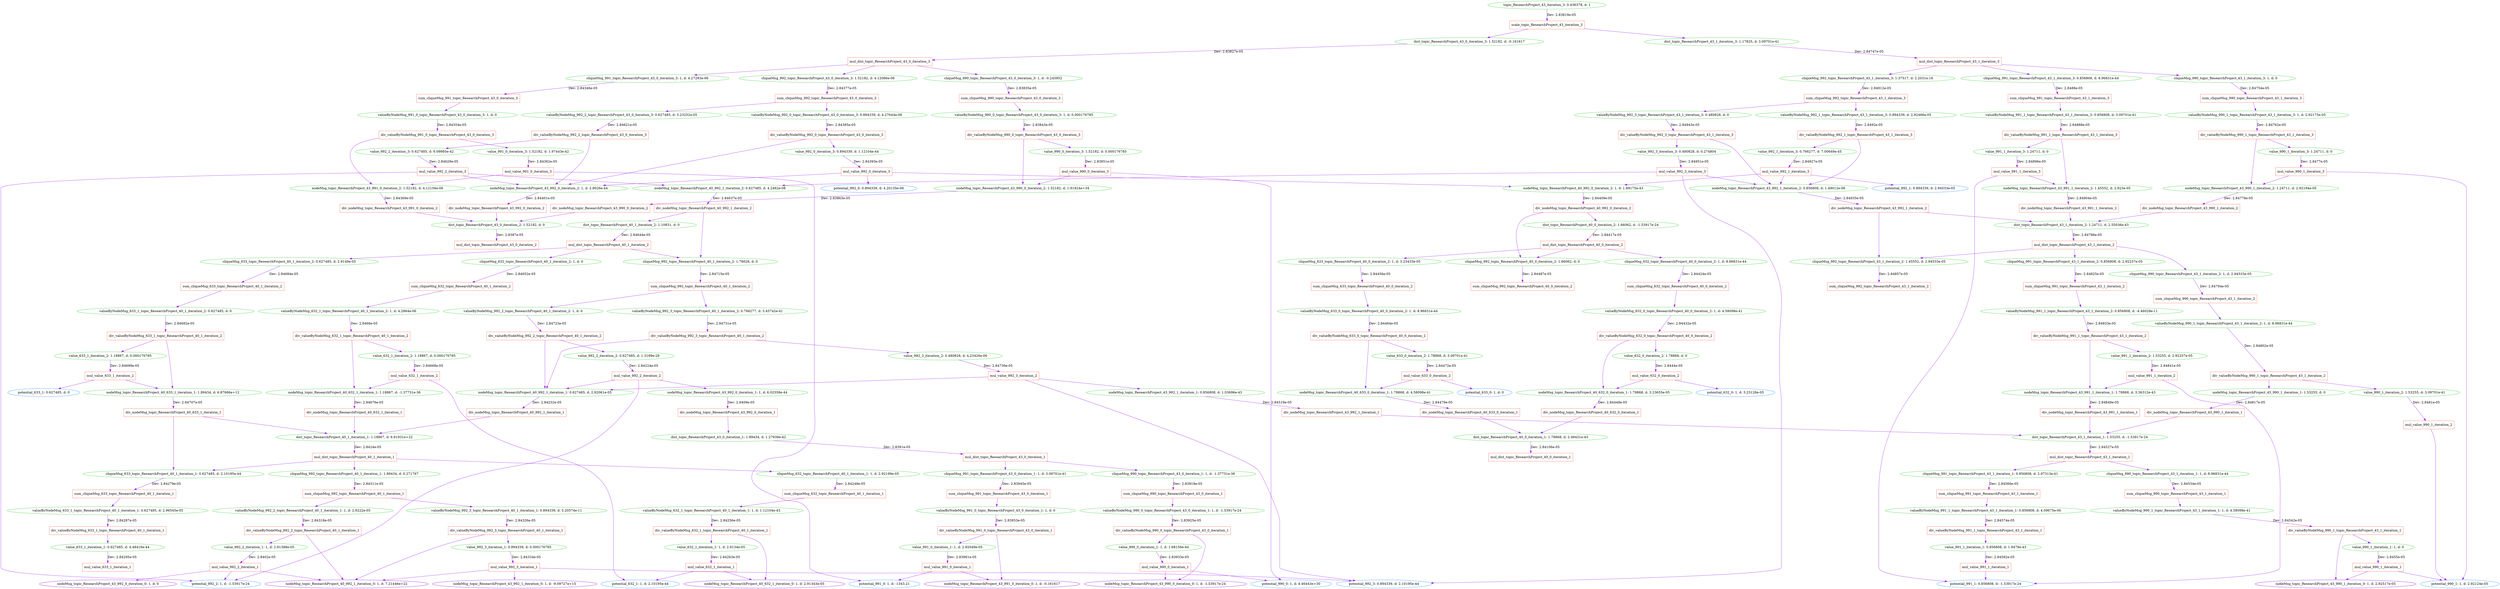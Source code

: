 digraph G {
0 [label="topic_ResearchProject_43_iteration_3: 0.436378, d: 1", shape=oval, color=limegreen];
1 [label="scale_topic_ResearchProject_43_iteration_3", shape=box, color=tomato];
2 [label="dist_topic_ResearchProject_43_0_iteration_3: 1.52182, d: -0.161617", shape=oval, color=limegreen];
3 [label="mul_dist_topic_ResearchProject_43_0_iteration_3", shape=box, color=tomato];
4 [label="cliqueMsg_990_topic_ResearchProject_43_0_iteration_3: 1, d: -0.245952", shape=oval, color=limegreen];
5 [label="sum_cliqueMsg_990_topic_ResearchProject_43_0_iteration_3", shape=box, color=tomato];
6 [label="valueByNodeMsg_990_0_topic_ResearchProject_43_0_iteration_3: 1, d: 0.000176785", shape=oval, color=limegreen];
7 [label="div_valueByNodeMsg_990_0_topic_ResearchProject_43_0_iteration_3", shape=box, color=tomato];
8 [label="value_990_0_iteration_3: 1.52182, d: 0.000176785", shape=oval, color=limegreen];
9 [label="mul_value_990_0_iteration_3", shape=box, color=tomato];
10 [label="potential_990_0: 1, d: 4.46443e+30", shape=oval, color=dodgerblue];
11 [label="nodeMsg_topic_ResearchProject_43_990_0_iteration_2: 1.52182, d: 1.91924e+34", shape=oval, color=limegreen];
12 [label="div_nodeMsg_topic_ResearchProject_43_990_0_iteration_2", shape=box, color=tomato];
13 [label="dist_topic_ResearchProject_43_0_iteration_2: 1.52182, d: 0", shape=oval, color=limegreen];
14 [label="mul_dist_topic_ResearchProject_43_0_iteration_2", shape=box, color=tomato];
15 [label="cliqueMsg_991_topic_ResearchProject_43_0_iteration_3: 1, d: 4.27293e-06", shape=oval, color=limegreen];
16 [label="sum_cliqueMsg_991_topic_ResearchProject_43_0_iteration_3", shape=box, color=tomato];
17 [label="valueByNodeMsg_991_0_topic_ResearchProject_43_0_iteration_3: 1, d: 0", shape=oval, color=limegreen];
18 [label="div_valueByNodeMsg_991_0_topic_ResearchProject_43_0_iteration_3", shape=box, color=tomato];
19 [label="value_991_0_iteration_3: 1.52182, d: 1.97443e-42", shape=oval, color=limegreen];
20 [label="mul_value_991_0_iteration_3", shape=box, color=tomato];
21 [label="potential_991_0: 1, d: -1343.21", shape=oval, color=dodgerblue];
22 [label="nodeMsg_topic_ResearchProject_43_991_0_iteration_2: 1.52182, d: 4.12156e-06", shape=oval, color=limegreen];
23 [label="div_nodeMsg_topic_ResearchProject_43_991_0_iteration_2", shape=box, color=tomato];
24 [label="cliqueMsg_992_topic_ResearchProject_43_0_iteration_3: 1.52182, d: 4.12086e-06", shape=oval, color=limegreen];
25 [label="sum_cliqueMsg_992_topic_ResearchProject_43_0_iteration_3", shape=box, color=tomato];
26 [label="valueByNodeMsg_992_0_topic_ResearchProject_43_0_iteration_3: 0.894339, d: 4.27644e-06", shape=oval, color=limegreen];
27 [label="div_valueByNodeMsg_992_0_topic_ResearchProject_43_0_iteration_3", shape=box, color=tomato];
28 [label="value_992_0_iteration_3: 0.894339, d: 1.12104e-44", shape=oval, color=limegreen];
29 [label="mul_value_992_0_iteration_3", shape=box, color=tomato];
30 [label="potential_992_0: 0.894339, d: 4.20135e-06", shape=oval, color=dodgerblue];
31 [label="nodeMsg_topic_ResearchProject_43_992_0_iteration_2: 1, d: 2.8026e-44", shape=oval, color=limegreen];
32 [label="div_nodeMsg_topic_ResearchProject_43_992_0_iteration_2", shape=box, color=tomato];
33 [label="nodeMsg_topic_ResearchProject_40_992_0_iteration_2: 1, d: 1.89175e-43", shape=oval, color=limegreen];
34 [label="div_nodeMsg_topic_ResearchProject_40_992_0_iteration_2", shape=box, color=tomato];
35 [label="dist_topic_ResearchProject_40_0_iteration_2: 1.66062, d: -1.53917e-24", shape=oval, color=limegreen];
36 [label="mul_dist_topic_ResearchProject_40_0_iteration_2", shape=box, color=tomato];
37 [label="cliqueMsg_632_topic_ResearchProject_40_0_iteration_2: 1, d: 8.96831e-44", shape=oval, color=limegreen];
38 [label="sum_cliqueMsg_632_topic_ResearchProject_40_0_iteration_2", shape=box, color=tomato];
39 [label="valueByNodeMsg_632_0_topic_ResearchProject_40_0_iteration_2: 1, d: 4.58098e-41", shape=oval, color=limegreen];
40 [label="div_valueByNodeMsg_632_0_topic_ResearchProject_40_0_iteration_2", shape=box, color=tomato];
41 [label="value_632_0_iteration_2: 1.78868, d: 0", shape=oval, color=limegreen];
42 [label="mul_value_632_0_iteration_2", shape=box, color=tomato];
43 [label="potential_632_0: 1, d: 3.23126e-05", shape=oval, color=dodgerblue];
44 [label="nodeMsg_topic_ResearchProject_40_632_0_iteration_1: 1.78868, d: 3.23655e-05", shape=oval, color=limegreen];
45 [label="div_nodeMsg_topic_ResearchProject_40_632_0_iteration_1", shape=box, color=tomato];
46 [label="dist_topic_ResearchProject_40_0_iteration_1: 1.78868, d: 2.49431e-43", shape=oval, color=limegreen];
47 [label="mul_dist_topic_ResearchProject_40_0_iteration_1", shape=box, color=tomato];
48 [label="cliqueMsg_633_topic_ResearchProject_40_0_iteration_2: 1, d: 3.23433e-05", shape=oval, color=limegreen];
49 [label="sum_cliqueMsg_633_topic_ResearchProject_40_0_iteration_2", shape=box, color=tomato];
50 [label="valueByNodeMsg_633_0_topic_ResearchProject_40_0_iteration_2: 1, d: 8.96831e-44", shape=oval, color=limegreen];
51 [label="div_valueByNodeMsg_633_0_topic_ResearchProject_40_0_iteration_2", shape=box, color=tomato];
52 [label="value_633_0_iteration_2: 1.78868, d: 3.09701e-41", shape=oval, color=limegreen];
53 [label="mul_value_633_0_iteration_2", shape=box, color=tomato];
54 [label="potential_633_0: 1, d: 0", shape=oval, color=dodgerblue];
55 [label="nodeMsg_topic_ResearchProject_40_633_0_iteration_1: 1.78868, d: 4.58098e-41", shape=oval, color=limegreen];
56 [label="div_nodeMsg_topic_ResearchProject_40_633_0_iteration_1", shape=box, color=tomato];
57 [label="cliqueMsg_992_topic_ResearchProject_40_0_iteration_2: 1.66062, d: 0", shape=oval, color=limegreen];
58 [label="sum_cliqueMsg_992_topic_ResearchProject_40_0_iteration_2", shape=box, color=tomato];
59 [label="valueByNodeMsg_992_2_topic_ResearchProject_43_0_iteration_3: 0.627485, d: 3.23252e-05", shape=oval, color=limegreen];
60 [label="div_valueByNodeMsg_992_2_topic_ResearchProject_43_0_iteration_3", shape=box, color=tomato];
61 [label="value_992_2_iteration_3: 0.627485, d: 6.09985e-42", shape=oval, color=limegreen];
62 [label="mul_value_992_2_iteration_3", shape=box, color=tomato];
63 [label="potential_992_2: 1, d: -1.53917e-24", shape=oval, color=dodgerblue];
64 [label="nodeMsg_topic_ResearchProject_40_992_1_iteration_2: 0.627485, d: 4.2462e-08", shape=oval, color=limegreen];
65 [label="div_nodeMsg_topic_ResearchProject_40_992_1_iteration_2", shape=box, color=tomato];
66 [label="dist_topic_ResearchProject_40_1_iteration_2: 1.10831, d: 0", shape=oval, color=limegreen];
67 [label="mul_dist_topic_ResearchProject_40_1_iteration_2", shape=box, color=tomato];
68 [label="cliqueMsg_632_topic_ResearchProject_40_1_iteration_2: 1, d: 0", shape=oval, color=limegreen];
69 [label="sum_cliqueMsg_632_topic_ResearchProject_40_1_iteration_2", shape=box, color=tomato];
70 [label="valueByNodeMsg_632_1_topic_ResearchProject_40_1_iteration_2: 1, d: 4.2864e-06", shape=oval, color=limegreen];
71 [label="div_valueByNodeMsg_632_1_topic_ResearchProject_40_1_iteration_2", shape=box, color=tomato];
72 [label="value_632_1_iteration_2: 1.18867, d: 0.000176785", shape=oval, color=limegreen];
73 [label="mul_value_632_1_iteration_2", shape=box, color=tomato];
74 [label="potential_632_1: 1, d: 2.10195e-44", shape=oval, color=dodgerblue];
75 [label="nodeMsg_topic_ResearchProject_40_632_1_iteration_1: 1.18867, d: -1.37731e-36", shape=oval, color=limegreen];
76 [label="div_nodeMsg_topic_ResearchProject_40_632_1_iteration_1", shape=box, color=tomato];
77 [label="dist_topic_ResearchProject_40_1_iteration_1: 1.18867, d: 6.91931e+22", shape=oval, color=limegreen];
78 [label="mul_dist_topic_ResearchProject_40_1_iteration_1", shape=box, color=tomato];
79 [label="cliqueMsg_632_topic_ResearchProject_40_1_iteration_1: 1, d: 2.92199e-05", shape=oval, color=limegreen];
80 [label="sum_cliqueMsg_632_topic_ResearchProject_40_1_iteration_1", shape=box, color=tomato];
81 [label="valueByNodeMsg_632_1_topic_ResearchProject_40_1_iteration_1: 1, d: 1.12104e-43", shape=oval, color=limegreen];
82 [label="div_valueByNodeMsg_632_1_topic_ResearchProject_40_1_iteration_1", shape=box, color=tomato];
83 [label="value_632_1_iteration_1: 1, d: 2.9134e-05", shape=oval, color=limegreen];
84 [label="mul_value_632_1_iteration_1", shape=box, color=tomato];
85 [label="nodeMsg_topic_ResearchProject_40_632_1_iteration_0: 1, d: 2.91343e-05", shape=oval, color=darkviolet];
86 [label="cliqueMsg_633_topic_ResearchProject_40_1_iteration_1: 0.627485, d: 2.10195e-44", shape=oval, color=limegreen];
87 [label="sum_cliqueMsg_633_topic_ResearchProject_40_1_iteration_1", shape=box, color=tomato];
88 [label="valueByNodeMsg_633_1_topic_ResearchProject_40_1_iteration_1: 0.627485, d: 2.96545e-05", shape=oval, color=limegreen];
89 [label="div_valueByNodeMsg_633_1_topic_ResearchProject_40_1_iteration_1", shape=box, color=tomato];
90 [label="value_633_1_iteration_1: 0.627485, d: 4.48416e-44", shape=oval, color=limegreen];
91 [label="mul_value_633_1_iteration_1", shape=box, color=tomato];
92 [label="cliqueMsg_992_topic_ResearchProject_40_1_iteration_1: 1.89434, d: 0.271767", shape=oval, color=limegreen];
93 [label="sum_cliqueMsg_992_topic_ResearchProject_40_1_iteration_1", shape=box, color=tomato];
94 [label="valueByNodeMsg_992_2_topic_ResearchProject_40_1_iteration_1: 1, d: 2.9222e-05", shape=oval, color=limegreen];
95 [label="div_valueByNodeMsg_992_2_topic_ResearchProject_40_1_iteration_1", shape=box, color=tomato];
96 [label="value_992_2_iteration_1: 1, d: 2.91388e-05", shape=oval, color=limegreen];
97 [label="mul_value_992_2_iteration_1", shape=box, color=tomato];
98 [label="nodeMsg_topic_ResearchProject_43_992_0_iteration_0: 1, d: 0", shape=oval, color=darkviolet];
99 [label="nodeMsg_topic_ResearchProject_40_992_1_iteration_0: 1, d: 7.21446e+22", shape=oval, color=darkviolet];
100 [label="valueByNodeMsg_992_3_topic_ResearchProject_40_1_iteration_1: 0.894339, d: 5.20574e-11", shape=oval, color=limegreen];
101 [label="div_valueByNodeMsg_992_3_topic_ResearchProject_40_1_iteration_1", shape=box, color=tomato];
102 [label="value_992_3_iteration_1: 0.894339, d: 0.000176785", shape=oval, color=limegreen];
103 [label="mul_value_992_3_iteration_1", shape=box, color=tomato];
104 [label="potential_992_3: 0.894339, d: 2.10195e-44", shape=oval, color=dodgerblue];
105 [label="nodeMsg_topic_ResearchProject_43_992_1_iteration_0: 1, d: -9.09727e+15", shape=oval, color=darkviolet];
106 [label="cliqueMsg_633_topic_ResearchProject_40_1_iteration_2: 0.627485, d: 2.9149e-05", shape=oval, color=limegreen];
107 [label="sum_cliqueMsg_633_topic_ResearchProject_40_1_iteration_2", shape=box, color=tomato];
108 [label="valueByNodeMsg_633_1_topic_ResearchProject_40_1_iteration_2: 0.627485, d: 0", shape=oval, color=limegreen];
109 [label="div_valueByNodeMsg_633_1_topic_ResearchProject_40_1_iteration_2", shape=box, color=tomato];
110 [label="value_633_1_iteration_2: 1.18867, d: 0.000176785", shape=oval, color=limegreen];
111 [label="mul_value_633_1_iteration_2", shape=box, color=tomato];
112 [label="potential_633_1: 0.627485, d: 0", shape=oval, color=dodgerblue];
113 [label="nodeMsg_topic_ResearchProject_40_633_1_iteration_1: 1.89434, d: 6.87666e+12", shape=oval, color=limegreen];
114 [label="div_nodeMsg_topic_ResearchProject_40_633_1_iteration_1", shape=box, color=tomato];
115 [label="cliqueMsg_992_topic_ResearchProject_40_1_iteration_2: 1.76628, d: 0", shape=oval, color=limegreen];
116 [label="sum_cliqueMsg_992_topic_ResearchProject_40_1_iteration_2", shape=box, color=tomato];
117 [label="valueByNodeMsg_992_2_topic_ResearchProject_40_1_iteration_2: 1, d: 0", shape=oval, color=limegreen];
118 [label="div_valueByNodeMsg_992_2_topic_ResearchProject_40_1_iteration_2", shape=box, color=tomato];
119 [label="value_992_2_iteration_2: 0.627485, d: 1.3189e-29", shape=oval, color=limegreen];
120 [label="mul_value_992_2_iteration_2", shape=box, color=tomato];
121 [label="nodeMsg_topic_ResearchProject_43_992_0_iteration_1: 1, d: 6.02558e-44", shape=oval, color=limegreen];
122 [label="div_nodeMsg_topic_ResearchProject_43_992_0_iteration_1", shape=box, color=tomato];
123 [label="dist_topic_ResearchProject_43_0_iteration_1: 1.89434, d: 1.27939e-42", shape=oval, color=limegreen];
124 [label="mul_dist_topic_ResearchProject_43_0_iteration_1", shape=box, color=tomato];
125 [label="cliqueMsg_990_topic_ResearchProject_43_0_iteration_1: 1, d: -1.37731e-36", shape=oval, color=limegreen];
126 [label="sum_cliqueMsg_990_topic_ResearchProject_43_0_iteration_1", shape=box, color=tomato];
127 [label="valueByNodeMsg_990_0_topic_ResearchProject_43_0_iteration_1: 1, d: -1.53917e-24", shape=oval, color=limegreen];
128 [label="div_valueByNodeMsg_990_0_topic_ResearchProject_43_0_iteration_1", shape=box, color=tomato];
129 [label="value_990_0_iteration_1: 1, d: 1.68156e-44", shape=oval, color=limegreen];
130 [label="mul_value_990_0_iteration_1", shape=box, color=tomato];
131 [label="nodeMsg_topic_ResearchProject_43_990_0_iteration_0: 1, d: -1.53917e-24", shape=oval, color=darkviolet];
132 [label="cliqueMsg_991_topic_ResearchProject_43_0_iteration_1: 1, d: 3.09701e-41", shape=oval, color=limegreen];
133 [label="sum_cliqueMsg_991_topic_ResearchProject_43_0_iteration_1", shape=box, color=tomato];
134 [label="valueByNodeMsg_991_0_topic_ResearchProject_43_0_iteration_1: 1, d: 0", shape=oval, color=limegreen];
135 [label="div_valueByNodeMsg_991_0_topic_ResearchProject_43_0_iteration_1", shape=box, color=tomato];
136 [label="value_991_0_iteration_1: 1, d: 2.92049e-05", shape=oval, color=limegreen];
137 [label="mul_value_991_0_iteration_1", shape=box, color=tomato];
138 [label="nodeMsg_topic_ResearchProject_43_991_0_iteration_0: 1, d: -0.161617", shape=oval, color=darkviolet];
139 [label="nodeMsg_topic_ResearchProject_40_992_1_iteration_1: 0.627485, d: 2.92061e-05", shape=oval, color=limegreen];
140 [label="div_nodeMsg_topic_ResearchProject_40_992_1_iteration_1", shape=box, color=tomato];
141 [label="valueByNodeMsg_992_3_topic_ResearchProject_40_1_iteration_2: 0.766277, d: 3.45742e-41", shape=oval, color=limegreen];
142 [label="div_valueByNodeMsg_992_3_topic_ResearchProject_40_1_iteration_2", shape=box, color=tomato];
143 [label="value_992_3_iteration_2: 0.480828, d: 4.23426e-06", shape=oval, color=limegreen];
144 [label="mul_value_992_3_iteration_2", shape=box, color=tomato];
145 [label="nodeMsg_topic_ResearchProject_43_992_1_iteration_1: 0.856808, d: 1.03696e-43", shape=oval, color=limegreen];
146 [label="div_nodeMsg_topic_ResearchProject_43_992_1_iteration_1", shape=box, color=tomato];
147 [label="dist_topic_ResearchProject_43_1_iteration_1: 1.53255, d: -1.53917e-24", shape=oval, color=limegreen];
148 [label="mul_dist_topic_ResearchProject_43_1_iteration_1", shape=box, color=tomato];
149 [label="cliqueMsg_990_topic_ResearchProject_43_1_iteration_1: 1, d: 8.96831e-44", shape=oval, color=limegreen];
150 [label="sum_cliqueMsg_990_topic_ResearchProject_43_1_iteration_1", shape=box, color=tomato];
151 [label="valueByNodeMsg_990_1_topic_ResearchProject_43_1_iteration_1: 1, d: 4.58098e-41", shape=oval, color=limegreen];
152 [label="div_valueByNodeMsg_990_1_topic_ResearchProject_43_1_iteration_1", shape=box, color=tomato];
153 [label="value_990_1_iteration_1: 1, d: 0", shape=oval, color=limegreen];
154 [label="mul_value_990_1_iteration_1", shape=box, color=tomato];
155 [label="potential_990_1: 1, d: 2.92124e-05", shape=oval, color=dodgerblue];
156 [label="nodeMsg_topic_ResearchProject_43_990_1_iteration_0: 1, d: 2.92517e-05", shape=oval, color=darkviolet];
157 [label="cliqueMsg_991_topic_ResearchProject_43_1_iteration_1: 0.856808, d: 2.97313e-41", shape=oval, color=limegreen];
158 [label="sum_cliqueMsg_991_topic_ResearchProject_43_1_iteration_1", shape=box, color=tomato];
159 [label="valueByNodeMsg_991_1_topic_ResearchProject_43_1_iteration_1: 0.856808, d: 4.09675e-06", shape=oval, color=limegreen];
160 [label="div_valueByNodeMsg_991_1_topic_ResearchProject_43_1_iteration_1", shape=box, color=tomato];
161 [label="value_991_1_iteration_1: 0.856808, d: 1.9478e-43", shape=oval, color=limegreen];
162 [label="mul_value_991_1_iteration_1", shape=box, color=tomato];
163 [label="potential_991_1: 0.856808, d: -1.53917e-24", shape=oval, color=dodgerblue];
164 [label="dist_topic_ResearchProject_43_1_iteration_3: 1.17825, d: 3.09701e-41", shape=oval, color=limegreen];
165 [label="mul_dist_topic_ResearchProject_43_1_iteration_3", shape=box, color=tomato];
166 [label="cliqueMsg_990_topic_ResearchProject_43_1_iteration_3: 1, d: 0", shape=oval, color=limegreen];
167 [label="sum_cliqueMsg_990_topic_ResearchProject_43_1_iteration_3", shape=box, color=tomato];
168 [label="valueByNodeMsg_990_1_topic_ResearchProject_43_1_iteration_3: 1, d: 2.92175e-05", shape=oval, color=limegreen];
169 [label="div_valueByNodeMsg_990_1_topic_ResearchProject_43_1_iteration_3", shape=box, color=tomato];
170 [label="value_990_1_iteration_3: 1.24711, d: 0", shape=oval, color=limegreen];
171 [label="mul_value_990_1_iteration_3", shape=box, color=tomato];
172 [label="nodeMsg_topic_ResearchProject_43_990_1_iteration_2: 1.24711, d: 2.92194e-05", shape=oval, color=limegreen];
173 [label="div_nodeMsg_topic_ResearchProject_43_990_1_iteration_2", shape=box, color=tomato];
174 [label="dist_topic_ResearchProject_43_1_iteration_2: 1.24711, d: 2.55036e-43", shape=oval, color=limegreen];
175 [label="mul_dist_topic_ResearchProject_43_1_iteration_2", shape=box, color=tomato];
176 [label="cliqueMsg_990_topic_ResearchProject_43_1_iteration_2: 1, d: 2.94533e-05", shape=oval, color=limegreen];
177 [label="sum_cliqueMsg_990_topic_ResearchProject_43_1_iteration_2", shape=box, color=tomato];
178 [label="valueByNodeMsg_990_1_topic_ResearchProject_43_1_iteration_2: 1, d: 8.96831e-44", shape=oval, color=limegreen];
179 [label="div_valueByNodeMsg_990_1_topic_ResearchProject_43_1_iteration_2", shape=box, color=tomato];
180 [label="value_990_1_iteration_2: 1.53255, d: 3.09701e-41", shape=oval, color=limegreen];
181 [label="mul_value_990_1_iteration_2", shape=box, color=tomato];
182 [label="nodeMsg_topic_ResearchProject_43_990_1_iteration_1: 1.53255, d: 0", shape=oval, color=limegreen];
183 [label="div_nodeMsg_topic_ResearchProject_43_990_1_iteration_1", shape=box, color=tomato];
184 [label="cliqueMsg_991_topic_ResearchProject_43_1_iteration_2: 0.856808, d: 2.92237e-05", shape=oval, color=limegreen];
185 [label="sum_cliqueMsg_991_topic_ResearchProject_43_1_iteration_2", shape=box, color=tomato];
186 [label="valueByNodeMsg_991_1_topic_ResearchProject_43_1_iteration_2: 0.856808, d: -4.46028e-11", shape=oval, color=limegreen];
187 [label="div_valueByNodeMsg_991_1_topic_ResearchProject_43_1_iteration_2", shape=box, color=tomato];
188 [label="value_991_1_iteration_2: 1.53255, d: 2.92257e-05", shape=oval, color=limegreen];
189 [label="mul_value_991_1_iteration_2", shape=box, color=tomato];
190 [label="nodeMsg_topic_ResearchProject_43_991_1_iteration_1: 1.78868, d: 3.36312e-43", shape=oval, color=limegreen];
191 [label="div_nodeMsg_topic_ResearchProject_43_991_1_iteration_1", shape=box, color=tomato];
192 [label="cliqueMsg_992_topic_ResearchProject_43_1_iteration_2: 1.45552, d: 2.94533e-05", shape=oval, color=limegreen];
193 [label="sum_cliqueMsg_992_topic_ResearchProject_43_1_iteration_2", shape=box, color=tomato];
194 [label="cliqueMsg_991_topic_ResearchProject_43_1_iteration_3: 0.856808, d: 8.96831e-44", shape=oval, color=limegreen];
195 [label="sum_cliqueMsg_991_topic_ResearchProject_43_1_iteration_3", shape=box, color=tomato];
196 [label="valueByNodeMsg_991_1_topic_ResearchProject_43_1_iteration_3: 0.856808, d: 3.09701e-41", shape=oval, color=limegreen];
197 [label="div_valueByNodeMsg_991_1_topic_ResearchProject_43_1_iteration_3", shape=box, color=tomato];
198 [label="value_991_1_iteration_3: 1.24711, d: 0", shape=oval, color=limegreen];
199 [label="mul_value_991_1_iteration_3", shape=box, color=tomato];
200 [label="nodeMsg_topic_ResearchProject_43_991_1_iteration_2: 1.45552, d: 2.923e-05", shape=oval, color=limegreen];
201 [label="div_nodeMsg_topic_ResearchProject_43_991_1_iteration_2", shape=box, color=tomato];
202 [label="cliqueMsg_992_topic_ResearchProject_43_1_iteration_3: 1.37517, d: 2.2031e-16", shape=oval, color=limegreen];
203 [label="sum_cliqueMsg_992_topic_ResearchProject_43_1_iteration_3", shape=box, color=tomato];
204 [label="valueByNodeMsg_992_1_topic_ResearchProject_43_1_iteration_3: 0.894339, d: 2.92466e-05", shape=oval, color=limegreen];
205 [label="div_valueByNodeMsg_992_1_topic_ResearchProject_43_1_iteration_3", shape=box, color=tomato];
206 [label="value_992_1_iteration_3: 0.766277, d: 7.00649e-45", shape=oval, color=limegreen];
207 [label="mul_value_992_1_iteration_3", shape=box, color=tomato];
208 [label="potential_992_1: 0.894339, d: 2.94533e-05", shape=oval, color=dodgerblue];
209 [label="nodeMsg_topic_ResearchProject_43_992_1_iteration_2: 0.856808, d: 1.49012e-08", shape=oval, color=limegreen];
210 [label="div_nodeMsg_topic_ResearchProject_43_992_1_iteration_2", shape=box, color=tomato];
211 [label="valueByNodeMsg_992_3_topic_ResearchProject_43_1_iteration_3: 0.480828, d: 0", shape=oval, color=limegreen];
212 [label="div_valueByNodeMsg_992_3_topic_ResearchProject_43_1_iteration_3", shape=box, color=tomato];
213 [label="value_992_3_iteration_3: 0.480828, d: 0.274804", shape=oval, color=limegreen];
214 [label="mul_value_992_3_iteration_3", shape=box, color=tomato];
0->1  [color=purple]
 [label="Dev: 2.83819e-05"];
1->2  [color=purple]
 [label=""];
2->3  [color=purple]
 [label="Dev: 2.83827e-05"];
3->4  [color=purple]
 [label=""];
4->5  [color=purple]
 [label="Dev: 2.83835e-05"];
5->6  [color=purple]
 [label=""];
6->7  [color=purple]
 [label="Dev: 2.83843e-05"];
7->8  [color=purple]
 [label=""];
8->9  [color=purple]
 [label="Dev: 2.83851e-05"];
9->10  [color=purple]
 [label=""];
9->11  [color=purple]
 [label=""];
11->12  [color=purple]
 [label="Dev: 2.83863e-05"];
12->13  [color=purple]
 [label=""];
13->14  [color=purple]
 [label="Dev: 2.8387e-05"];
7->11  [color=purple]
 [label=""];
3->15  [color=purple]
 [label=""];
15->16  [color=purple]
 [label="Dev: 2.84346e-05"];
16->17  [color=purple]
 [label=""];
17->18  [color=purple]
 [label="Dev: 2.84354e-05"];
18->19  [color=purple]
 [label=""];
19->20  [color=purple]
 [label="Dev: 2.84362e-05"];
20->21  [color=purple]
 [label=""];
20->22  [color=purple]
 [label=""];
22->23  [color=purple]
 [label="Dev: 2.84369e-05"];
23->13  [color=purple]
 [label=""];
18->22  [color=purple]
 [label=""];
3->24  [color=purple]
 [label=""];
24->25  [color=purple]
 [label="Dev: 2.84377e-05"];
25->26  [color=purple]
 [label=""];
26->27  [color=purple]
 [label="Dev: 2.84385e-05"];
27->28  [color=purple]
 [label=""];
28->29  [color=purple]
 [label="Dev: 2.84393e-05"];
29->30  [color=purple]
 [label=""];
29->31  [color=purple]
 [label=""];
31->32  [color=purple]
 [label="Dev: 2.84401e-05"];
32->13  [color=purple]
 [label=""];
29->33  [color=purple]
 [label=""];
33->34  [color=purple]
 [label="Dev: 2.84409e-05"];
34->35  [color=purple]
 [label=""];
35->36  [color=purple]
 [label="Dev: 2.84417e-05"];
36->37  [color=purple]
 [label=""];
37->38  [color=purple]
 [label="Dev: 2.84424e-05"];
38->39  [color=purple]
 [label=""];
39->40  [color=purple]
 [label="Dev: 2.84432e-05"];
40->41  [color=purple]
 [label=""];
41->42  [color=purple]
 [label="Dev: 2.8444e-05"];
42->43  [color=purple]
 [label=""];
42->44  [color=purple]
 [label=""];
44->45  [color=purple]
 [label="Dev: 2.84448e-05"];
45->46  [color=purple]
 [label=""];
46->47  [color=purple]
 [label="Dev: 2.84106e-05"];
40->44  [color=purple]
 [label=""];
36->48  [color=purple]
 [label=""];
48->49  [color=purple]
 [label="Dev: 2.84456e-05"];
49->50  [color=purple]
 [label=""];
50->51  [color=purple]
 [label="Dev: 2.84464e-05"];
51->52  [color=purple]
 [label=""];
52->53  [color=purple]
 [label="Dev: 2.84472e-05"];
53->54  [color=purple]
 [label=""];
53->55  [color=purple]
 [label=""];
55->56  [color=purple]
 [label="Dev: 2.84479e-05"];
56->46  [color=purple]
 [label=""];
51->55  [color=purple]
 [label=""];
36->57  [color=purple]
 [label=""];
57->58  [color=purple]
 [label="Dev: 2.84487e-05"];
34->57  [color=purple]
 [label=""];
27->31  [color=purple]
 [label=""];
25->59  [color=purple]
 [label=""];
59->60  [color=purple]
 [label="Dev: 2.84621e-05"];
60->61  [color=purple]
 [label=""];
61->62  [color=purple]
 [label="Dev: 2.84629e-05"];
62->63  [color=purple]
 [label=""];
62->31  [color=purple]
 [label=""];
62->64  [color=purple]
 [label=""];
64->65  [color=purple]
 [label="Dev: 2.84637e-05"];
65->66  [color=purple]
 [label=""];
66->67  [color=purple]
 [label="Dev: 2.84644e-05"];
67->68  [color=purple]
 [label=""];
68->69  [color=purple]
 [label="Dev: 2.84652e-05"];
69->70  [color=purple]
 [label=""];
70->71  [color=purple]
 [label="Dev: 2.8466e-05"];
71->72  [color=purple]
 [label=""];
72->73  [color=purple]
 [label="Dev: 2.84668e-05"];
73->74  [color=purple]
 [label=""];
73->75  [color=purple]
 [label=""];
75->76  [color=purple]
 [label="Dev: 2.84676e-05"];
76->77  [color=purple]
 [label=""];
77->78  [color=purple]
 [label="Dev: 2.8424e-05"];
78->79  [color=purple]
 [label=""];
79->80  [color=purple]
 [label="Dev: 2.84248e-05"];
80->81  [color=purple]
 [label=""];
81->82  [color=purple]
 [label="Dev: 2.84256e-05"];
82->83  [color=purple]
 [label=""];
83->84  [color=purple]
 [label="Dev: 2.84263e-05"];
84->74  [color=purple]
 [label=""];
84->85  [color=purple]
 [label=""];
82->85  [color=purple]
 [label=""];
78->86  [color=purple]
 [label=""];
86->87  [color=purple]
 [label="Dev: 2.84279e-05"];
87->88  [color=purple]
 [label=""];
88->89  [color=purple]
 [label="Dev: 2.84287e-05"];
89->90  [color=purple]
 [label=""];
90->91  [color=purple]
 [label="Dev: 2.84295e-05"];
78->92  [color=purple]
 [label=""];
92->93  [color=purple]
 [label="Dev: 2.84311e-05"];
93->94  [color=purple]
 [label=""];
94->95  [color=purple]
 [label="Dev: 2.84318e-05"];
95->96  [color=purple]
 [label=""];
96->97  [color=purple]
 [label="Dev: 2.8402e-05"];
97->63  [color=purple]
 [label=""];
97->98  [color=purple]
 [label=""];
97->99  [color=purple]
 [label=""];
95->99  [color=purple]
 [label=""];
93->100  [color=purple]
 [label=""];
100->101  [color=purple]
 [label="Dev: 2.84326e-05"];
101->102  [color=purple]
 [label=""];
102->103  [color=purple]
 [label="Dev: 2.84334e-05"];
103->104  [color=purple]
 [label=""];
103->105  [color=purple]
 [label=""];
103->99  [color=purple]
 [label=""];
101->99  [color=purple]
 [label=""];
71->75  [color=purple]
 [label=""];
67->106  [color=purple]
 [label=""];
106->107  [color=purple]
 [label="Dev: 2.84684e-05"];
107->108  [color=purple]
 [label=""];
108->109  [color=purple]
 [label="Dev: 2.84692e-05"];
109->110  [color=purple]
 [label=""];
110->111  [color=purple]
 [label="Dev: 2.84699e-05"];
111->112  [color=purple]
 [label=""];
111->113  [color=purple]
 [label=""];
113->114  [color=purple]
 [label="Dev: 2.84707e-05"];
114->77  [color=purple]
 [label=""];
114->86  [color=purple]
 [label=""];
109->113  [color=purple]
 [label=""];
67->115  [color=purple]
 [label=""];
115->116  [color=purple]
 [label="Dev: 2.84715e-05"];
116->117  [color=purple]
 [label=""];
117->118  [color=purple]
 [label="Dev: 2.84723e-05"];
118->119  [color=purple]
 [label=""];
119->120  [color=purple]
 [label="Dev: 2.84224e-05"];
120->63  [color=purple]
 [label=""];
120->121  [color=purple]
 [label=""];
121->122  [color=purple]
 [label="Dev: 2.8409e-05"];
122->123  [color=purple]
 [label=""];
123->124  [color=purple]
 [label="Dev: 2.8391e-05"];
124->125  [color=purple]
 [label=""];
125->126  [color=purple]
 [label="Dev: 2.83918e-05"];
126->127  [color=purple]
 [label=""];
127->128  [color=purple]
 [label="Dev: 2.83925e-05"];
128->129  [color=purple]
 [label=""];
129->130  [color=purple]
 [label="Dev: 2.83933e-05"];
130->10  [color=purple]
 [label=""];
130->131  [color=purple]
 [label=""];
128->131  [color=purple]
 [label=""];
124->132  [color=purple]
 [label=""];
132->133  [color=purple]
 [label="Dev: 2.83945e-05"];
133->134  [color=purple]
 [label=""];
134->135  [color=purple]
 [label="Dev: 2.83953e-05"];
135->136  [color=purple]
 [label=""];
136->137  [color=purple]
 [label="Dev: 2.83961e-05"];
137->21  [color=purple]
 [label=""];
137->138  [color=purple]
 [label=""];
135->138  [color=purple]
 [label=""];
120->139  [color=purple]
 [label=""];
139->140  [color=purple]
 [label="Dev: 2.84232e-05"];
140->77  [color=purple]
 [label=""];
118->139  [color=purple]
 [label=""];
116->141  [color=purple]
 [label=""];
141->142  [color=purple]
 [label="Dev: 2.84731e-05"];
142->143  [color=purple]
 [label=""];
143->144  [color=purple]
 [label="Dev: 2.84739e-05"];
144->104  [color=purple]
 [label=""];
144->145  [color=purple]
 [label=""];
145->146  [color=purple]
 [label="Dev: 2.84519e-05"];
146->147  [color=purple]
 [label=""];
147->148  [color=purple]
 [label="Dev: 2.84527e-05"];
148->149  [color=purple]
 [label=""];
149->150  [color=purple]
 [label="Dev: 2.84534e-05"];
150->151  [color=purple]
 [label=""];
151->152  [color=purple]
 [label="Dev: 2.84542e-05"];
152->153  [color=purple]
 [label=""];
153->154  [color=purple]
 [label="Dev: 2.8455e-05"];
154->155  [color=purple]
 [label=""];
154->156  [color=purple]
 [label=""];
152->156  [color=purple]
 [label=""];
148->157  [color=purple]
 [label=""];
157->158  [color=purple]
 [label="Dev: 2.84566e-05"];
158->159  [color=purple]
 [label=""];
159->160  [color=purple]
 [label="Dev: 2.84574e-05"];
160->161  [color=purple]
 [label=""];
161->162  [color=purple]
 [label="Dev: 2.84582e-05"];
162->163  [color=purple]
 [label=""];
144->139  [color=purple]
 [label=""];
142->139  [color=purple]
 [label=""];
65->115  [color=purple]
 [label=""];
60->31  [color=purple]
 [label=""];
1->164  [color=purple]
 [label=""];
164->165  [color=purple]
 [label="Dev: 2.84747e-05"];
165->166  [color=purple]
 [label=""];
166->167  [color=purple]
 [label="Dev: 2.84754e-05"];
167->168  [color=purple]
 [label=""];
168->169  [color=purple]
 [label="Dev: 2.84762e-05"];
169->170  [color=purple]
 [label=""];
170->171  [color=purple]
 [label="Dev: 2.8477e-05"];
171->155  [color=purple]
 [label=""];
171->172  [color=purple]
 [label=""];
172->173  [color=purple]
 [label="Dev: 2.84778e-05"];
173->174  [color=purple]
 [label=""];
174->175  [color=purple]
 [label="Dev: 2.84786e-05"];
175->176  [color=purple]
 [label=""];
176->177  [color=purple]
 [label="Dev: 2.84794e-05"];
177->178  [color=purple]
 [label=""];
178->179  [color=purple]
 [label="Dev: 2.84802e-05"];
179->180  [color=purple]
 [label=""];
180->181  [color=purple]
 [label="Dev: 2.8481e-05"];
181->155  [color=purple]
 [label=""];
179->182  [color=purple]
 [label=""];
182->183  [color=purple]
 [label="Dev: 2.84817e-05"];
183->147  [color=purple]
 [label=""];
175->184  [color=purple]
 [label=""];
184->185  [color=purple]
 [label="Dev: 2.84825e-05"];
185->186  [color=purple]
 [label=""];
186->187  [color=purple]
 [label="Dev: 2.84833e-05"];
187->188  [color=purple]
 [label=""];
188->189  [color=purple]
 [label="Dev: 2.84841e-05"];
189->163  [color=purple]
 [label=""];
189->190  [color=purple]
 [label=""];
190->191  [color=purple]
 [label="Dev: 2.84849e-05"];
191->147  [color=purple]
 [label=""];
187->190  [color=purple]
 [label=""];
175->192  [color=purple]
 [label=""];
192->193  [color=purple]
 [label="Dev: 2.84857e-05"];
169->172  [color=purple]
 [label=""];
165->194  [color=purple]
 [label=""];
194->195  [color=purple]
 [label="Dev: 2.8488e-05"];
195->196  [color=purple]
 [label=""];
196->197  [color=purple]
 [label="Dev: 2.84888e-05"];
197->198  [color=purple]
 [label=""];
198->199  [color=purple]
 [label="Dev: 2.84896e-05"];
199->163  [color=purple]
 [label=""];
199->200  [color=purple]
 [label=""];
200->201  [color=purple]
 [label="Dev: 2.84904e-05"];
201->174  [color=purple]
 [label=""];
197->200  [color=purple]
 [label=""];
165->202  [color=purple]
 [label=""];
202->203  [color=purple]
 [label="Dev: 2.84912e-05"];
203->204  [color=purple]
 [label=""];
204->205  [color=purple]
 [label="Dev: 2.8492e-05"];
205->206  [color=purple]
 [label=""];
206->207  [color=purple]
 [label="Dev: 2.84927e-05"];
207->208  [color=purple]
 [label=""];
207->209  [color=purple]
 [label=""];
209->210  [color=purple]
 [label="Dev: 2.84935e-05"];
210->174  [color=purple]
 [label=""];
210->192  [color=purple]
 [label=""];
207->33  [color=purple]
 [label=""];
205->209  [color=purple]
 [label=""];
203->211  [color=purple]
 [label=""];
211->212  [color=purple]
 [label="Dev: 2.84943e-05"];
212->213  [color=purple]
 [label=""];
213->214  [color=purple]
 [label="Dev: 2.84951e-05"];
214->104  [color=purple]
 [label=""];
214->209  [color=purple]
 [label=""];
214->64  [color=purple]
 [label=""];
212->209  [color=purple]
 [label=""];
}

